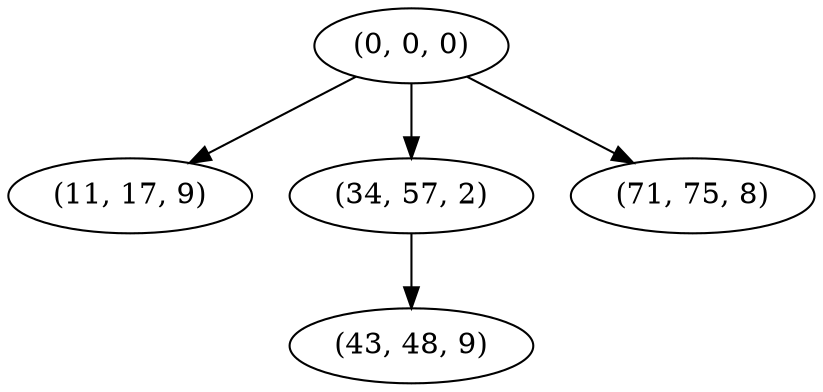 digraph tree {
    "(0, 0, 0)";
    "(11, 17, 9)";
    "(34, 57, 2)";
    "(43, 48, 9)";
    "(71, 75, 8)";
    "(0, 0, 0)" -> "(11, 17, 9)";
    "(0, 0, 0)" -> "(34, 57, 2)";
    "(0, 0, 0)" -> "(71, 75, 8)";
    "(34, 57, 2)" -> "(43, 48, 9)";
}
